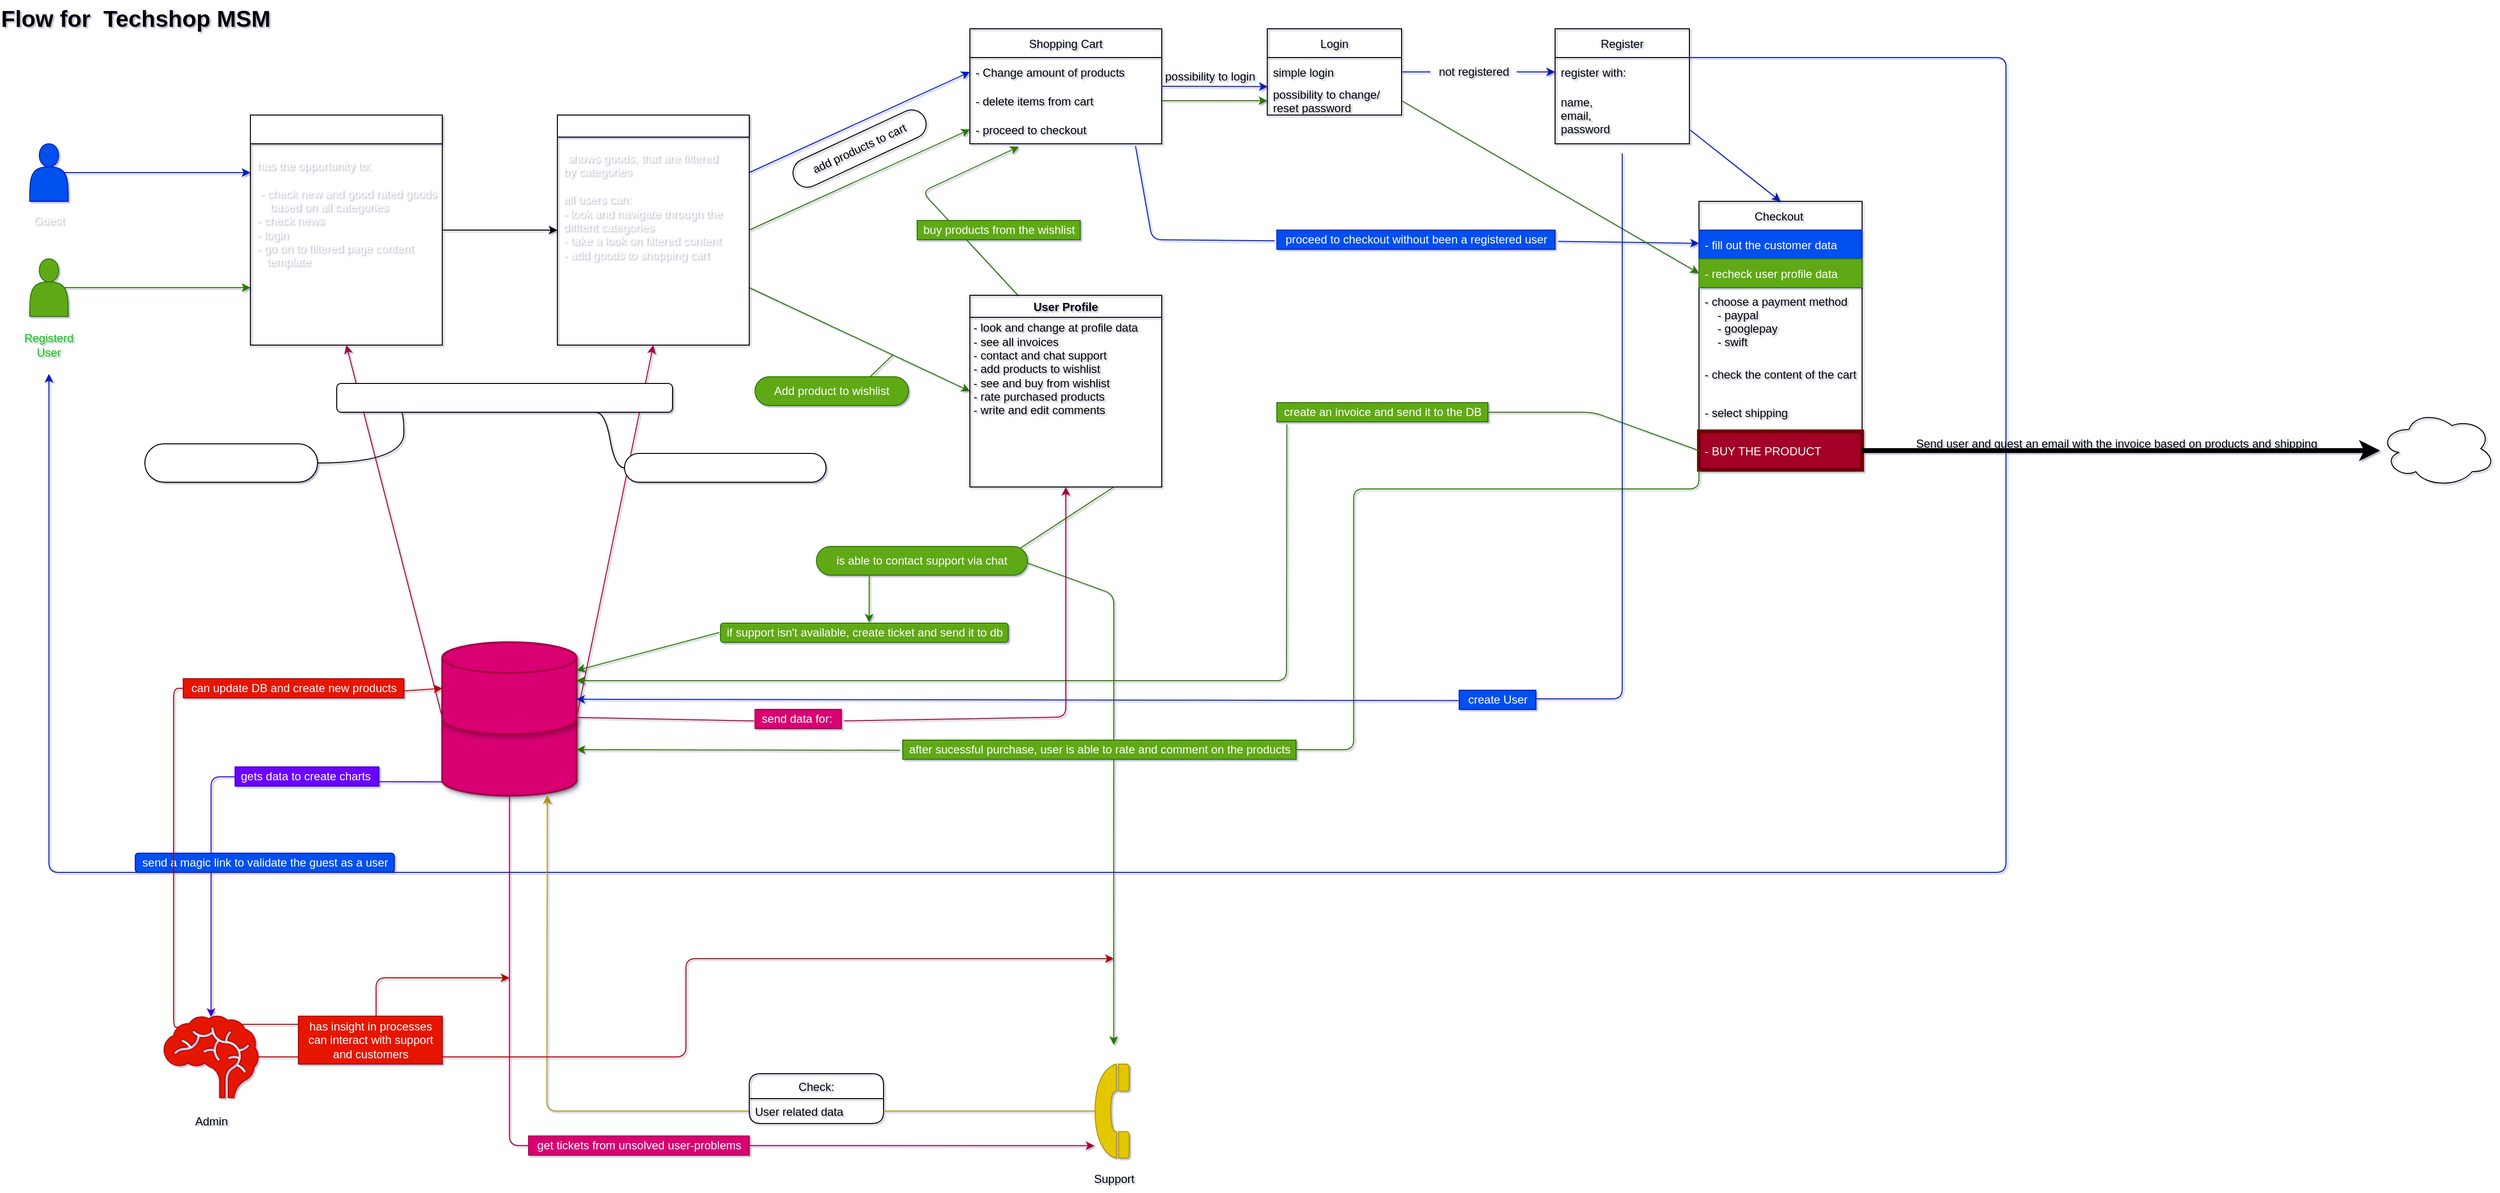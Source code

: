 <mxfile>
    <diagram id="F__2OVXc1vcS4qdT5-GQ" name="company circle">
        <mxGraphModel dx="550" dy="363" grid="1" gridSize="10" guides="1" tooltips="1" connect="1" arrows="1" fold="1" page="1" pageScale="1" pageWidth="3000" pageHeight="2000" background="none" math="0" shadow="1">
            <root>
                <mxCell id="0"/>
                <mxCell id="1" parent="0"/>
                <mxCell id="13" style="edgeStyle=none;html=1;exitX=0.9;exitY=0.5;exitDx=0;exitDy=0;exitPerimeter=0;fontColor=#FFFFFF;fillColor=#60a917;strokeColor=#2D7600;" parent="1" source="2" edge="1">
                    <mxGeometry relative="1" as="geometry">
                        <mxPoint x="270" y="310" as="targetPoint"/>
                    </mxGeometry>
                </mxCell>
                <mxCell id="3" value="Flow for&amp;nbsp; Techshop MSM" style="text;html=1;fontSize=24;fontStyle=1;verticalAlign=middle;align=center;" parent="1" vertex="1">
                    <mxGeometry x="100" y="10" width="100" height="40" as="geometry"/>
                </mxCell>
                <mxCell id="9" style="edgeStyle=none;html=1;exitX=0.9;exitY=0.5;exitDx=0;exitDy=0;exitPerimeter=0;fontColor=#FFFFFF;fillColor=#0050ef;strokeColor=#001DBC;" parent="1" source="5" edge="1">
                    <mxGeometry relative="1" as="geometry">
                        <mxPoint x="270" y="190" as="targetPoint"/>
                    </mxGeometry>
                </mxCell>
                <mxCell id="19" value="" style="edgeStyle=none;html=1;fontColor=#FFFFFF;entryX=0;entryY=0.5;entryDx=0;entryDy=0;" parent="1" source="12" target="15" edge="1">
                    <mxGeometry relative="1" as="geometry">
                        <mxPoint x="490" y="250" as="targetPoint"/>
                    </mxGeometry>
                </mxCell>
                <mxCell id="12" value="landing page" style="swimlane;fontColor=#FFFFFF;startSize=30;align=center;fontStyle=1" parent="1" vertex="1">
                    <mxGeometry x="270" y="130" width="200" height="240" as="geometry">
                        <mxRectangle x="140" y="90" width="110" height="40" as="alternateBounds"/>
                    </mxGeometry>
                </mxCell>
                <mxCell id="14" value="&lt;div style=&quot;text-align: justify&quot;&gt;&lt;span&gt;has the opportunity to:&amp;nbsp;&lt;/span&gt;&lt;/div&gt;&lt;div style=&quot;text-align: justify&quot;&gt;&lt;br&gt;&lt;/div&gt;&lt;div style=&quot;text-align: justify&quot;&gt;&lt;span&gt;&amp;nbsp;- check new and good rated goods&lt;/span&gt;&lt;/div&gt;&lt;div style=&quot;text-align: justify&quot;&gt;&lt;span&gt;&amp;nbsp; &amp;nbsp; based on all categories&lt;/span&gt;&lt;/div&gt;&lt;div style=&quot;text-align: justify&quot;&gt;&lt;span&gt;- check news&amp;nbsp;&lt;/span&gt;&lt;/div&gt;&lt;div style=&quot;text-align: justify&quot;&gt;&lt;span&gt;- login&lt;/span&gt;&lt;/div&gt;&lt;div style=&quot;text-align: justify&quot;&gt;&lt;span&gt;- go on to flltered page content&lt;/span&gt;&lt;/div&gt;&lt;div style=&quot;text-align: justify&quot;&gt;&lt;span&gt;&amp;nbsp; &amp;nbsp;template&lt;/span&gt;&lt;/div&gt;&lt;div style=&quot;text-align: justify ; padding: 0px ; margin: 0px&quot;&gt;&lt;br style=&quot;padding: 0px ; margin: 0px ; font-weight: 700&quot;&gt;&lt;/div&gt;" style="text;html=1;align=center;verticalAlign=middle;resizable=0;points=[];autosize=1;strokeColor=none;fillColor=none;fontColor=#FFFFFF;" parent="12" vertex="1">
                    <mxGeometry y="45" width="200" height="130" as="geometry"/>
                </mxCell>
                <mxCell id="34" style="edgeStyle=none;html=1;exitX=1;exitY=0.75;exitDx=0;exitDy=0;entryX=0;entryY=0.5;entryDx=0;entryDy=0;fillColor=#60a917;strokeColor=#2D7600;" parent="1" source="15" target="33" edge="1">
                    <mxGeometry relative="1" as="geometry"/>
                </mxCell>
                <mxCell id="44" style="edgeStyle=none;html=1;exitX=1;exitY=0.25;exitDx=0;exitDy=0;entryX=0;entryY=0.5;entryDx=0;entryDy=0;endArrow=classic;endFill=1;fillColor=#0050ef;strokeColor=#001DBC;" parent="1" source="15" target="41" edge="1">
                    <mxGeometry relative="1" as="geometry"/>
                </mxCell>
                <mxCell id="45" style="edgeStyle=none;html=1;exitX=1;exitY=0.5;exitDx=0;exitDy=0;entryX=0;entryY=0.5;entryDx=0;entryDy=0;endArrow=classic;endFill=1;fillColor=#60a917;strokeColor=#2D7600;" parent="1" source="15" target="43" edge="1">
                    <mxGeometry relative="1" as="geometry"/>
                </mxCell>
                <mxCell id="15" value="content template" style="swimlane;fontColor=#FFFFFF;" parent="1" vertex="1">
                    <mxGeometry x="590" y="130" width="200" height="240" as="geometry"/>
                </mxCell>
                <mxCell id="16" value="shows goods, that are filtered&amp;nbsp;&lt;br&gt;&lt;div style=&quot;text-align: justify&quot;&gt;&lt;span&gt;by categories&lt;/span&gt;&lt;/div&gt;&lt;div style=&quot;text-align: justify&quot;&gt;&lt;span&gt;&lt;br&gt;&lt;/span&gt;&lt;/div&gt;&lt;div style=&quot;text-align: justify&quot;&gt;all users can:&amp;nbsp;&lt;/div&gt;&lt;div style=&quot;text-align: justify&quot;&gt;- look and navigate through the&amp;nbsp;&lt;/div&gt;&lt;div style=&quot;text-align: justify&quot;&gt;difftent&amp;nbsp;&lt;span&gt;categories&lt;/span&gt;&lt;/div&gt;&lt;div style=&quot;text-align: justify&quot;&gt;&lt;span&gt;- take a look on filtered content&lt;/span&gt;&lt;/div&gt;&lt;div style=&quot;text-align: justify&quot;&gt;&lt;span&gt;- add goods to shopping cart&lt;/span&gt;&lt;/div&gt;" style="text;html=1;align=center;verticalAlign=middle;resizable=0;points=[];autosize=1;strokeColor=none;fillColor=none;fontColor=#FFFFFF;" parent="15" vertex="1">
                    <mxGeometry y="35" width="180" height="120" as="geometry"/>
                </mxCell>
                <mxCell id="22" value="" style="group;fillColor=none;fontColor=#ffffff;strokeColor=none;" parent="1" vertex="1" connectable="0">
                    <mxGeometry x="470" y="680" width="140" height="160" as="geometry"/>
                </mxCell>
                <mxCell id="20" value="" style="strokeWidth=2;html=1;shape=mxgraph.flowchart.database;whiteSpace=wrap;fontColor=#ffffff;fillColor=#d80073;strokeColor=#A50040;shadow=1;sketch=0;" parent="22" vertex="1">
                    <mxGeometry y="64" width="140" height="96" as="geometry"/>
                </mxCell>
                <mxCell id="21" value="" style="strokeWidth=2;html=1;shape=mxgraph.flowchart.database;whiteSpace=wrap;fontColor=#ffffff;fillColor=#d80073;strokeColor=#A50040;shadow=1;" parent="22" vertex="1">
                    <mxGeometry width="140" height="96" as="geometry"/>
                </mxCell>
                <mxCell id="23" value="" style="group" parent="1" vertex="1" connectable="0">
                    <mxGeometry x="20" y="280" width="80" height="120" as="geometry"/>
                </mxCell>
                <mxCell id="2" value="" style="shape=actor;whiteSpace=wrap;html=1;fillColor=#60a917;fontColor=#ffffff;strokeColor=#2D7600;" parent="23" vertex="1">
                    <mxGeometry x="20" width="40" height="60" as="geometry"/>
                </mxCell>
                <UserObject label="&lt;font color=&quot;#00cc00&quot;&gt;Registerd User&lt;/font&gt;" placeholders="1" name="Variable" id="4">
                    <mxCell style="text;html=1;strokeColor=none;fillColor=none;align=center;verticalAlign=middle;whiteSpace=wrap;overflow=hidden;fontColor=#0A0A0A;" parent="23" vertex="1">
                        <mxGeometry y="60" width="80" height="60" as="geometry"/>
                    </mxCell>
                </UserObject>
                <mxCell id="24" value="" style="group" parent="1" vertex="1" connectable="0">
                    <mxGeometry x="20" y="160" width="80" height="100" as="geometry"/>
                </mxCell>
                <mxCell id="5" value="" style="shape=actor;whiteSpace=wrap;html=1;fillColor=#0050ef;fontColor=#ffffff;strokeColor=#001DBC;" parent="24" vertex="1">
                    <mxGeometry x="20" width="40" height="60" as="geometry"/>
                </mxCell>
                <UserObject label="&lt;font color=&quot;#ffffff&quot;&gt;Guest&lt;/font&gt;" placeholders="1" name="Variable" id="6">
                    <mxCell style="text;html=1;strokeColor=none;fillColor=none;align=center;verticalAlign=middle;whiteSpace=wrap;overflow=hidden;fontColor=#0A0A0A;" parent="24" vertex="1">
                        <mxGeometry y="60" width="80" height="40" as="geometry"/>
                    </mxCell>
                </UserObject>
                <mxCell id="26" style="edgeStyle=none;html=1;exitX=1;exitY=0.15;exitDx=0;exitDy=0;exitPerimeter=0;entryX=0.5;entryY=1;entryDx=0;entryDy=0;fontColor=#FFFFFF;fillColor=#d80073;strokeColor=#A50040;" parent="1" source="20" target="15" edge="1">
                    <mxGeometry relative="1" as="geometry"/>
                </mxCell>
                <mxCell id="27" style="edgeStyle=none;html=1;exitX=0;exitY=0.15;exitDx=0;exitDy=0;exitPerimeter=0;entryX=0.5;entryY=1;entryDx=0;entryDy=0;fontColor=#FFFFFF;fillColor=#d80073;strokeColor=#A50040;" parent="1" source="20" target="12" edge="1">
                    <mxGeometry relative="1" as="geometry"/>
                </mxCell>
                <mxCell id="28" value="sends data based on:&amp;nbsp;&lt;br&gt;new, hot, fresh, best rated" style="whiteSpace=wrap;html=1;rounded=1;arcSize=50;align=center;verticalAlign=middle;strokeWidth=1;autosize=1;spacing=4;treeFolding=1;treeMoving=1;newEdgeStyle={&quot;edgeStyle&quot;:&quot;entityRelationEdgeStyle&quot;,&quot;startArrow&quot;:&quot;none&quot;,&quot;endArrow&quot;:&quot;none&quot;,&quot;segment&quot;:10,&quot;curved&quot;:1};fontColor=#FFFFFF;" parent="1" vertex="1">
                    <mxGeometry x="160" y="473" width="180" height="40" as="geometry"/>
                </mxCell>
                <mxCell id="29" value="" style="edgeStyle=entityRelationEdgeStyle;startArrow=none;endArrow=none;segment=10;curved=1;fontColor=#FFFFFF;" parent="1" target="28" edge="1">
                    <mxGeometry relative="1" as="geometry">
                        <mxPoint x="420" y="430" as="sourcePoint"/>
                    </mxGeometry>
                </mxCell>
                <mxCell id="30" value="sends data based on categories" style="whiteSpace=wrap;html=1;rounded=1;arcSize=50;align=center;verticalAlign=middle;strokeWidth=1;autosize=1;spacing=4;treeFolding=1;treeMoving=1;newEdgeStyle={&quot;edgeStyle&quot;:&quot;entityRelationEdgeStyle&quot;,&quot;startArrow&quot;:&quot;none&quot;,&quot;endArrow&quot;:&quot;none&quot;,&quot;segment&quot;:10,&quot;curved&quot;:1};fontColor=#FFFFFF;" parent="1" vertex="1">
                    <mxGeometry x="660" y="483" width="210" height="30" as="geometry"/>
                </mxCell>
                <mxCell id="31" value="" style="edgeStyle=entityRelationEdgeStyle;startArrow=none;endArrow=none;segment=10;curved=1;fontColor=#FFFFFF;" parent="1" target="30" edge="1">
                    <mxGeometry relative="1" as="geometry">
                        <mxPoint x="630" y="440" as="sourcePoint"/>
                    </mxGeometry>
                </mxCell>
                <mxCell id="32" value="Server" style="rounded=1;whiteSpace=wrap;html=1;fontColor=#FFFFFF;" parent="1" vertex="1">
                    <mxGeometry x="360" y="410" width="350" height="30" as="geometry"/>
                </mxCell>
                <mxCell id="48" style="edgeStyle=none;html=1;exitX=0.25;exitY=0;exitDx=0;exitDy=0;entryX=0.255;entryY=1.1;entryDx=0;entryDy=0;entryPerimeter=0;endArrow=classic;endFill=1;fillColor=#60a917;strokeColor=#2D7600;" parent="1" source="33" target="43" edge="1">
                    <mxGeometry relative="1" as="geometry">
                        <Array as="points">
                            <mxPoint x="970" y="210"/>
                            <mxPoint x="1071" y="163"/>
                        </Array>
                    </mxGeometry>
                </mxCell>
                <mxCell id="99" style="edgeStyle=none;html=1;exitX=0.75;exitY=1;exitDx=0;exitDy=0;fontSize=12;endArrow=classic;endFill=1;strokeWidth=1;fillColor=#60a917;strokeColor=#2D7600;" parent="1" source="33" edge="1">
                    <mxGeometry relative="1" as="geometry">
                        <mxPoint x="1169.913" y="1100" as="targetPoint"/>
                        <Array as="points">
                            <mxPoint x="1060" y="590"/>
                            <mxPoint x="1170" y="630"/>
                        </Array>
                    </mxGeometry>
                </mxCell>
                <mxCell id="33" value="User Profile" style="swimlane;fillColor=none;" parent="1" vertex="1">
                    <mxGeometry x="1020" y="318" width="200" height="200" as="geometry"/>
                </mxCell>
                <mxCell id="39" value="&lt;div style=&quot;text-align: justify&quot;&gt;&lt;span&gt;- look and change at profile data&lt;/span&gt;&lt;/div&gt;&lt;div style=&quot;text-align: justify&quot;&gt;&lt;span&gt;- see all invoices&lt;/span&gt;&lt;/div&gt;&lt;div style=&quot;text-align: justify&quot;&gt;&lt;span&gt;- contact and chat support&lt;/span&gt;&lt;/div&gt;&lt;div style=&quot;text-align: justify&quot;&gt;&lt;span&gt;- add products to wishlist&lt;/span&gt;&lt;/div&gt;&lt;div style=&quot;text-align: justify&quot;&gt;&lt;span&gt;- see and buy from wishlist&lt;/span&gt;&lt;/div&gt;&lt;div style=&quot;text-align: justify&quot;&gt;&lt;span&gt;- rate purchased products&lt;/span&gt;&lt;/div&gt;&lt;div style=&quot;text-align: justify&quot;&gt;&lt;span&gt;- write and edit comments&lt;/span&gt;&lt;/div&gt;" style="text;html=1;align=center;verticalAlign=middle;resizable=0;points=[];autosize=1;strokeColor=none;fillColor=none;" parent="33" vertex="1">
                    <mxGeometry x="-6" y="27" width="190" height="100" as="geometry"/>
                </mxCell>
                <mxCell id="37" style="html=1;exitX=0.5;exitY=0;exitDx=0;exitDy=0;strokeColor=none;" parent="1" source="35" edge="1">
                    <mxGeometry relative="1" as="geometry">
                        <mxPoint x="876" y="350" as="targetPoint"/>
                    </mxGeometry>
                </mxCell>
                <mxCell id="38" style="edgeStyle=none;html=1;exitX=0.75;exitY=0;exitDx=0;exitDy=0;fillColor=#60a917;strokeColor=#2D7600;endArrow=none;endFill=0;" parent="1" source="35" edge="1">
                    <mxGeometry relative="1" as="geometry">
                        <mxPoint x="940" y="380" as="targetPoint"/>
                    </mxGeometry>
                </mxCell>
                <mxCell id="35" value="Add product to wishlist" style="whiteSpace=wrap;html=1;rounded=1;arcSize=50;align=center;verticalAlign=middle;strokeWidth=1;autosize=1;spacing=4;treeFolding=1;treeMoving=1;newEdgeStyle={&quot;edgeStyle&quot;:&quot;entityRelationEdgeStyle&quot;,&quot;startArrow&quot;:&quot;none&quot;,&quot;endArrow&quot;:&quot;none&quot;,&quot;segment&quot;:10,&quot;curved&quot;:1};fillColor=#60a917;fontColor=#ffffff;strokeColor=#2D7600;" parent="1" vertex="1">
                    <mxGeometry x="796" y="403" width="160" height="30" as="geometry"/>
                </mxCell>
                <mxCell id="68" style="edgeStyle=none;html=1;exitX=1;exitY=0.5;exitDx=0;exitDy=0;entryX=0;entryY=0.5;entryDx=0;entryDy=0;endArrow=classic;endFill=1;fillColor=#60a917;strokeColor=#2D7600;" parent="1" source="42" target="55" edge="1">
                    <mxGeometry relative="1" as="geometry">
                        <Array as="points"/>
                    </mxGeometry>
                </mxCell>
                <mxCell id="40" value="Shopping Cart" style="swimlane;fontStyle=0;childLayout=stackLayout;horizontal=1;startSize=30;horizontalStack=0;resizeParent=1;resizeParentMax=0;resizeLast=0;collapsible=1;marginBottom=0;fillColor=none;" parent="1" vertex="1">
                    <mxGeometry x="1020" y="40" width="200" height="120" as="geometry"/>
                </mxCell>
                <mxCell id="41" value="- Change amount of products" style="text;strokeColor=none;fillColor=none;align=left;verticalAlign=middle;spacingLeft=4;spacingRight=4;overflow=hidden;points=[[0,0.5],[1,0.5]];portConstraint=eastwest;rotatable=0;" parent="40" vertex="1">
                    <mxGeometry y="30" width="200" height="30" as="geometry"/>
                </mxCell>
                <mxCell id="42" value="- delete items from cart" style="text;strokeColor=none;fillColor=none;align=left;verticalAlign=middle;spacingLeft=4;spacingRight=4;overflow=hidden;points=[[0,0.5],[1,0.5]];portConstraint=eastwest;rotatable=0;" parent="40" vertex="1">
                    <mxGeometry y="60" width="200" height="30" as="geometry"/>
                </mxCell>
                <mxCell id="43" value="- proceed to checkout" style="text;strokeColor=none;fillColor=none;align=left;verticalAlign=middle;spacingLeft=4;spacingRight=4;overflow=hidden;points=[[0,0.5],[1,0.5]];portConstraint=eastwest;rotatable=0;" parent="40" vertex="1">
                    <mxGeometry y="90" width="200" height="30" as="geometry"/>
                </mxCell>
                <mxCell id="46" value="add products to cart" style="whiteSpace=wrap;html=1;rounded=1;arcSize=50;align=center;verticalAlign=middle;strokeWidth=1;autosize=1;spacing=4;treeFolding=1;treeMoving=1;newEdgeStyle={&quot;edgeStyle&quot;:&quot;entityRelationEdgeStyle&quot;,&quot;startArrow&quot;:&quot;none&quot;,&quot;endArrow&quot;:&quot;none&quot;,&quot;segment&quot;:10,&quot;curved&quot;:1};fillColor=none;rotation=-25;" parent="1" vertex="1">
                    <mxGeometry x="830" y="150" width="150" height="30" as="geometry"/>
                </mxCell>
                <mxCell id="76" style="edgeStyle=none;html=1;exitX=1;exitY=0.25;exitDx=0;exitDy=0;entryX=0.5;entryY=1;entryDx=0;entryDy=0;endArrow=classic;endFill=1;fillColor=#0050ef;strokeColor=#001DBC;" parent="1" source="49" target="4" edge="1">
                    <mxGeometry relative="1" as="geometry">
                        <Array as="points">
                            <mxPoint x="2100" y="70"/>
                            <mxPoint x="2100" y="920"/>
                            <mxPoint x="1070" y="920"/>
                            <mxPoint x="60" y="920"/>
                        </Array>
                    </mxGeometry>
                </mxCell>
                <mxCell id="49" value="Register" style="swimlane;fontStyle=0;childLayout=stackLayout;horizontal=1;startSize=30;horizontalStack=0;resizeParent=1;resizeParentMax=0;resizeLast=0;collapsible=1;marginBottom=0;fillColor=none;" parent="1" vertex="1">
                    <mxGeometry x="1630" y="40" width="140" height="120" as="geometry">
                        <mxRectangle x="1570" y="40" width="80" height="30" as="alternateBounds"/>
                    </mxGeometry>
                </mxCell>
                <mxCell id="50" value="register with: " style="text;strokeColor=none;fillColor=none;align=left;verticalAlign=middle;spacingLeft=4;spacingRight=4;overflow=hidden;points=[[0,0.5],[1,0.5]];portConstraint=eastwest;rotatable=0;" parent="49" vertex="1">
                    <mxGeometry y="30" width="140" height="30" as="geometry"/>
                </mxCell>
                <mxCell id="51" value="name,&#10;email,&#10;password" style="text;strokeColor=none;fillColor=none;align=left;verticalAlign=middle;spacingLeft=4;spacingRight=4;overflow=hidden;points=[[0,0.5],[1,0.5]];portConstraint=eastwest;rotatable=0;" parent="49" vertex="1">
                    <mxGeometry y="60" width="140" height="60" as="geometry"/>
                </mxCell>
                <mxCell id="53" value="Login" style="swimlane;fontStyle=0;childLayout=stackLayout;horizontal=1;startSize=30;horizontalStack=0;resizeParent=1;resizeParentMax=0;resizeLast=0;collapsible=1;marginBottom=0;fillColor=none;" parent="1" vertex="1">
                    <mxGeometry x="1330" y="40" width="140" height="90" as="geometry">
                        <mxRectangle x="1330" y="40" width="60" height="30" as="alternateBounds"/>
                    </mxGeometry>
                </mxCell>
                <mxCell id="54" value="simple login" style="text;strokeColor=none;fillColor=none;align=left;verticalAlign=middle;spacingLeft=4;spacingRight=4;overflow=hidden;points=[[0,0.5],[1,0.5]];portConstraint=eastwest;rotatable=0;" parent="53" vertex="1">
                    <mxGeometry y="30" width="140" height="30" as="geometry"/>
                </mxCell>
                <mxCell id="55" value="possibility to change/ &#10;reset password" style="text;strokeColor=none;fillColor=none;align=left;verticalAlign=middle;spacingLeft=4;spacingRight=4;overflow=hidden;points=[[0,0.5],[1,0.5]];portConstraint=eastwest;rotatable=0;" parent="53" vertex="1">
                    <mxGeometry y="60" width="140" height="30" as="geometry"/>
                </mxCell>
                <mxCell id="94" style="edgeStyle=none;html=1;exitX=-0.007;exitY=0.533;exitDx=0;exitDy=0;entryX=1;entryY=0.5;entryDx=0;entryDy=0;entryPerimeter=0;fontSize=12;endArrow=classic;endFill=1;strokeWidth=1;fillColor=#60a917;strokeColor=#2D7600;startArrow=none;exitPerimeter=0;" parent="1" source="95" target="20" edge="1">
                    <mxGeometry relative="1" as="geometry">
                        <Array as="points"/>
                    </mxGeometry>
                </mxCell>
                <mxCell id="57" value="Checkout " style="swimlane;fontStyle=0;childLayout=stackLayout;horizontal=1;startSize=30;horizontalStack=0;resizeParent=1;resizeParentMax=0;resizeLast=0;collapsible=1;marginBottom=0;fillColor=none;" parent="1" vertex="1">
                    <mxGeometry x="1780" y="220" width="170" height="280" as="geometry"/>
                </mxCell>
                <mxCell id="58" value="- fill out the customer data" style="text;strokeColor=#001DBC;fillColor=#0050ef;align=left;verticalAlign=middle;spacingLeft=4;spacingRight=4;overflow=hidden;points=[[0,0.5],[1,0.5]];portConstraint=eastwest;rotatable=0;fontColor=#ffffff;" parent="57" vertex="1">
                    <mxGeometry y="30" width="170" height="30" as="geometry"/>
                </mxCell>
                <mxCell id="59" value="- recheck user profile data" style="text;strokeColor=#2D7600;fillColor=#60a917;align=left;verticalAlign=middle;spacingLeft=4;spacingRight=4;overflow=hidden;points=[[0,0.5],[1,0.5]];portConstraint=eastwest;rotatable=0;fontColor=#ffffff;" parent="57" vertex="1">
                    <mxGeometry y="60" width="170" height="30" as="geometry"/>
                </mxCell>
                <mxCell id="60" value="- choose a payment method &#10;    - paypal&#10;    - googlepay&#10;    - swift" style="text;strokeColor=none;fillColor=none;align=left;verticalAlign=middle;spacingLeft=4;spacingRight=4;overflow=hidden;points=[[0,0.5],[1,0.5]];portConstraint=eastwest;rotatable=0;" parent="57" vertex="1">
                    <mxGeometry y="90" width="170" height="70" as="geometry"/>
                </mxCell>
                <mxCell id="79" value="- check the content of the cart" style="text;strokeColor=none;fillColor=none;align=left;verticalAlign=middle;spacingLeft=4;spacingRight=4;overflow=hidden;points=[[0,0.5],[1,0.5]];portConstraint=eastwest;rotatable=0;" parent="57" vertex="1">
                    <mxGeometry y="160" width="170" height="40" as="geometry"/>
                </mxCell>
                <mxCell id="97" value="- select shipping" style="text;align=left;verticalAlign=middle;spacingLeft=4;spacingRight=4;overflow=hidden;points=[[0,0.5],[1,0.5]];portConstraint=eastwest;rotatable=0;strokeWidth=4;" parent="57" vertex="1">
                    <mxGeometry y="200" width="170" height="40" as="geometry"/>
                </mxCell>
                <mxCell id="80" value="- BUY THE PRODUCT" style="text;strokeColor=#6F0000;fillColor=#a20025;align=left;verticalAlign=middle;spacingLeft=4;spacingRight=4;overflow=hidden;points=[[0,0.5],[1,0.5]];portConstraint=eastwest;rotatable=0;strokeWidth=4;fontColor=#ffffff;" parent="57" vertex="1">
                    <mxGeometry y="240" width="170" height="40" as="geometry"/>
                </mxCell>
                <mxCell id="61" value="" style="endArrow=classic;html=1;entryX=0.003;entryY=0.011;entryDx=0;entryDy=0;entryPerimeter=0;fillColor=#0050ef;strokeColor=#001DBC;" parent="1" target="55" edge="1">
                    <mxGeometry relative="1" as="geometry">
                        <mxPoint x="1220" y="100" as="sourcePoint"/>
                        <mxPoint x="1320" y="100" as="targetPoint"/>
                    </mxGeometry>
                </mxCell>
                <mxCell id="63" value="possibility to login" style="text;html=1;align=center;verticalAlign=middle;resizable=0;points=[];autosize=1;strokeColor=none;fillColor=none;" parent="1" vertex="1">
                    <mxGeometry x="1215" y="80" width="110" height="20" as="geometry"/>
                </mxCell>
                <mxCell id="66" style="edgeStyle=none;html=1;exitX=1;exitY=0.5;exitDx=0;exitDy=0;entryX=0;entryY=0.5;entryDx=0;entryDy=0;endArrow=classic;endFill=1;fillColor=#0050ef;strokeColor=#001DBC;startArrow=none;" parent="1" source="67" target="50" edge="1">
                    <mxGeometry relative="1" as="geometry"/>
                </mxCell>
                <mxCell id="70" value="" style="endArrow=classic;html=1;exitX=1.011;exitY=0.586;exitDx=0;exitDy=0;exitPerimeter=0;startArrow=none;fillColor=#0050ef;strokeColor=#001DBC;" parent="1" source="72" target="58" edge="1">
                    <mxGeometry width="50" height="50" relative="1" as="geometry">
                        <mxPoint x="1280" y="200" as="sourcePoint"/>
                        <mxPoint x="1580" y="350" as="targetPoint"/>
                        <Array as="points"/>
                    </mxGeometry>
                </mxCell>
                <mxCell id="67" value="not registered" style="text;html=1;align=center;verticalAlign=middle;resizable=0;points=[];autosize=1;strokeColor=none;fillColor=none;container=1;" parent="1" vertex="1">
                    <mxGeometry x="1500" y="75" width="90" height="20" as="geometry"/>
                </mxCell>
                <mxCell id="71" value="" style="edgeStyle=none;html=1;exitX=1;exitY=0.5;exitDx=0;exitDy=0;entryX=0;entryY=0.5;entryDx=0;entryDy=0;endArrow=none;endFill=1;fillColor=#0050ef;strokeColor=#001DBC;" parent="1" source="54" target="67" edge="1">
                    <mxGeometry relative="1" as="geometry">
                        <mxPoint x="1390" y="55" as="sourcePoint"/>
                        <mxPoint x="1570" y="55" as="targetPoint"/>
                    </mxGeometry>
                </mxCell>
                <mxCell id="72" value="proceed to checkout without been a registered user" style="text;html=1;align=center;verticalAlign=middle;resizable=0;points=[];autosize=1;strokeColor=#001DBC;fillColor=#0050ef;fontColor=#ffffff;" parent="1" vertex="1">
                    <mxGeometry x="1340" y="250" width="290" height="20" as="geometry"/>
                </mxCell>
                <mxCell id="73" value="" style="endArrow=none;html=1;exitX=0.863;exitY=1.076;exitDx=0;exitDy=0;exitPerimeter=0;entryX=-0.008;entryY=0.557;entryDx=0;entryDy=0;entryPerimeter=0;fillColor=#0050ef;strokeColor=#001DBC;" parent="1" source="43" target="72" edge="1">
                    <mxGeometry width="50" height="50" relative="1" as="geometry">
                        <mxPoint x="1192.6" y="162.28" as="sourcePoint"/>
                        <mxPoint x="1780" y="264.407" as="targetPoint"/>
                        <Array as="points">
                            <mxPoint x="1210" y="260"/>
                        </Array>
                    </mxGeometry>
                </mxCell>
                <mxCell id="74" style="edgeStyle=none;html=1;exitX=1;exitY=0.5;exitDx=0;exitDy=0;entryX=0;entryY=0.5;entryDx=0;entryDy=0;endArrow=classic;endFill=1;fillColor=#60a917;strokeColor=#2D7600;" parent="1" source="55" target="59" edge="1">
                    <mxGeometry relative="1" as="geometry"/>
                </mxCell>
                <mxCell id="75" style="edgeStyle=none;html=1;exitX=1;exitY=0.5;exitDx=0;exitDy=0;entryX=0.5;entryY=0;entryDx=0;entryDy=0;endArrow=classic;endFill=1;fillColor=#0050ef;strokeColor=#001DBC;" parent="1" target="57" edge="1">
                    <mxGeometry relative="1" as="geometry">
                        <mxPoint x="1770" y="145" as="sourcePoint"/>
                    </mxGeometry>
                </mxCell>
                <mxCell id="81" style="edgeStyle=none;html=1;exitX=0.047;exitY=1.129;exitDx=0;exitDy=0;endArrow=classic;endFill=1;fillColor=#60a917;strokeColor=#2D7600;startArrow=none;exitPerimeter=0;" parent="1" source="83" edge="1">
                    <mxGeometry relative="1" as="geometry">
                        <mxPoint x="610" y="720" as="targetPoint"/>
                        <Array as="points">
                            <mxPoint x="1350" y="720"/>
                        </Array>
                    </mxGeometry>
                </mxCell>
                <mxCell id="83" value="create an invoice and send it to the DB" style="text;html=1;align=center;verticalAlign=middle;resizable=0;points=[];autosize=1;strokeColor=#2D7600;fillColor=#60a917;fontColor=#ffffff;" parent="1" vertex="1">
                    <mxGeometry x="1340" y="430" width="220" height="20" as="geometry"/>
                </mxCell>
                <mxCell id="84" value="" style="edgeStyle=none;html=1;exitX=0;exitY=0.5;exitDx=0;exitDy=0;endArrow=none;endFill=1;fillColor=#60a917;strokeColor=#2D7600;" parent="1" source="80" target="83" edge="1">
                    <mxGeometry relative="1" as="geometry">
                        <mxPoint x="1220" y="439.647" as="targetPoint"/>
                        <mxPoint x="1780" y="440" as="sourcePoint"/>
                        <Array as="points">
                            <mxPoint x="1670" y="440"/>
                        </Array>
                    </mxGeometry>
                </mxCell>
                <mxCell id="88" style="edgeStyle=none;html=1;exitX=1;exitY=0.5;exitDx=0;exitDy=0;fontSize=18;endArrow=classic;endFill=1;strokeWidth=5;" parent="1" source="80" edge="1">
                    <mxGeometry relative="1" as="geometry">
                        <mxPoint x="2490" y="480" as="targetPoint"/>
                    </mxGeometry>
                </mxCell>
                <mxCell id="89" value="Send user and guest an email with the invoice based on products and shipping" style="text;html=1;align=center;verticalAlign=middle;resizable=0;points=[];autosize=1;strokeColor=none;fillColor=none;fontSize=12;" parent="1" vertex="1">
                    <mxGeometry x="2000" y="463" width="430" height="20" as="geometry"/>
                </mxCell>
                <mxCell id="90" value="" style="ellipse;shape=cloud;whiteSpace=wrap;html=1;rounded=1;fontSize=12;strokeColor=default;strokeWidth=1;fillColor=none;" parent="1" vertex="1">
                    <mxGeometry x="2490" y="438" width="120" height="80" as="geometry"/>
                </mxCell>
                <mxCell id="91" style="edgeStyle=none;html=1;exitX=1.033;exitY=0.6;exitDx=0;exitDy=0;exitPerimeter=0;entryX=0.5;entryY=1;entryDx=0;entryDy=0;fontSize=12;endArrow=classic;endFill=1;strokeWidth=1;fillColor=#d80073;strokeColor=#A50040;startArrow=none;" parent="1" source="92" target="33" edge="1">
                    <mxGeometry relative="1" as="geometry">
                        <Array as="points">
                            <mxPoint x="1120" y="758"/>
                        </Array>
                    </mxGeometry>
                </mxCell>
                <mxCell id="92" value="send data for:&amp;nbsp;" style="text;html=1;align=center;verticalAlign=middle;resizable=0;points=[];autosize=1;strokeColor=#A50040;fillColor=#d80073;fontSize=12;fontColor=#ffffff;" parent="1" vertex="1">
                    <mxGeometry x="796" y="750" width="90" height="20" as="geometry"/>
                </mxCell>
                <mxCell id="93" value="" style="edgeStyle=none;html=1;exitX=1;exitY=0.15;exitDx=0;exitDy=0;exitPerimeter=0;entryX=-0.011;entryY=0.6;entryDx=0;entryDy=0;fontSize=12;endArrow=none;endFill=1;strokeWidth=1;fillColor=#d80073;strokeColor=#A50040;entryPerimeter=0;" parent="1" source="20" target="92" edge="1">
                    <mxGeometry relative="1" as="geometry">
                        <mxPoint x="610" y="758.4" as="sourcePoint"/>
                        <mxPoint x="1120" y="518" as="targetPoint"/>
                        <Array as="points"/>
                    </mxGeometry>
                </mxCell>
                <mxCell id="95" value="after sucessful purchase, user is able to rate and comment on the products" style="text;html=1;align=center;verticalAlign=middle;resizable=0;points=[];autosize=1;strokeColor=#2D7600;fillColor=#60a917;fontSize=12;fontColor=#ffffff;" parent="1" vertex="1">
                    <mxGeometry x="950" y="782" width="410" height="20" as="geometry"/>
                </mxCell>
                <mxCell id="96" value="" style="edgeStyle=none;html=1;exitX=0;exitY=1;exitDx=0;exitDy=0;entryX=1;entryY=0.5;entryDx=0;entryDy=0;entryPerimeter=0;fontSize=12;endArrow=none;endFill=1;strokeWidth=1;fillColor=#60a917;strokeColor=#2D7600;" parent="1" source="57" target="95" edge="1">
                    <mxGeometry relative="1" as="geometry">
                        <mxPoint x="1780" y="460" as="sourcePoint"/>
                        <mxPoint x="610" y="792.0" as="targetPoint"/>
                        <Array as="points">
                            <mxPoint x="1780" y="520"/>
                            <mxPoint x="1420" y="520"/>
                            <mxPoint x="1420" y="792"/>
                        </Array>
                    </mxGeometry>
                </mxCell>
                <mxCell id="102" value="" style="group" parent="1" vertex="1" connectable="0">
                    <mxGeometry x="1140" y="1120" width="60" height="130" as="geometry"/>
                </mxCell>
                <mxCell id="100" value="" style="shape=mxgraph.signs.tech.telephone_2;html=1;pointerEvents=1;fillColor=#e3c800;strokeColor=#B09500;verticalLabelPosition=bottom;verticalAlign=top;align=center;sketch=0;rounded=1;fontSize=12;fontColor=#000000;" parent="102" vertex="1">
                    <mxGeometry x="10" width="36" height="98" as="geometry"/>
                </mxCell>
                <mxCell id="101" value="Support" style="text;html=1;align=center;verticalAlign=middle;resizable=0;points=[];autosize=1;strokeColor=none;fillColor=none;fontSize=12;" parent="102" vertex="1">
                    <mxGeometry y="110" width="60" height="20" as="geometry"/>
                </mxCell>
                <mxCell id="105" value="" style="group" parent="1" vertex="1" connectable="0">
                    <mxGeometry x="180" y="1070" width="98" height="120" as="geometry"/>
                </mxCell>
                <mxCell id="103" value="" style="shape=mxgraph.signs.healthcare.brain;html=1;pointerEvents=1;fillColor=#e51400;strokeColor=#B20000;verticalLabelPosition=bottom;verticalAlign=top;align=center;sketch=0;rounded=1;fontSize=12;fontColor=#ffffff;" parent="105" vertex="1">
                    <mxGeometry width="98" height="85" as="geometry"/>
                </mxCell>
                <mxCell id="104" value="Admin" style="text;html=1;align=center;verticalAlign=middle;resizable=0;points=[];autosize=1;strokeColor=none;fillColor=none;fontSize=12;" parent="105" vertex="1">
                    <mxGeometry x="24" y="100" width="50" height="20" as="geometry"/>
                </mxCell>
                <mxCell id="116" style="edgeStyle=elbowEdgeStyle;html=1;exitX=0.25;exitY=1;exitDx=0;exitDy=0;entryX=0.515;entryY=-0.03;entryDx=0;entryDy=0;entryPerimeter=0;fontSize=12;endArrow=classic;endFill=1;strokeWidth=1;fillColor=#60a917;strokeColor=#2D7600;" parent="1" source="106" target="115" edge="1">
                    <mxGeometry relative="1" as="geometry"/>
                </mxCell>
                <mxCell id="106" value="is able to contact support via chat" style="whiteSpace=wrap;html=1;rounded=1;arcSize=50;align=center;verticalAlign=middle;strokeWidth=1;autosize=1;spacing=4;treeFolding=1;treeMoving=1;newEdgeStyle={&quot;edgeStyle&quot;:&quot;entityRelationEdgeStyle&quot;,&quot;startArrow&quot;:&quot;none&quot;,&quot;endArrow&quot;:&quot;none&quot;,&quot;segment&quot;:10,&quot;curved&quot;:1};fontSize=12;fillColor=#60a917;fontColor=#ffffff;strokeColor=#2D7600;" parent="1" vertex="1">
                    <mxGeometry x="860" y="580" width="220" height="30" as="geometry"/>
                </mxCell>
                <mxCell id="108" style="edgeStyle=none;html=1;exitX=0;exitY=0.5;exitDx=0;exitDy=0;entryX=0.782;entryY=0.996;entryDx=0;entryDy=0;entryPerimeter=0;fontSize=12;endArrow=classic;endFill=1;strokeWidth=1;fillColor=#e3c800;strokeColor=#B09500;startArrow=none;" parent="1" source="110" target="20" edge="1">
                    <mxGeometry relative="1" as="geometry">
                        <Array as="points">
                            <mxPoint x="579" y="1169"/>
                        </Array>
                    </mxGeometry>
                </mxCell>
                <mxCell id="109" value="Check:" style="swimlane;fontStyle=0;childLayout=stackLayout;horizontal=1;startSize=26;fillColor=none;horizontalStack=0;resizeParent=1;resizeParentMax=0;resizeLast=0;collapsible=1;marginBottom=0;rounded=1;fontSize=12;strokeColor=default;strokeWidth=1;" parent="1" vertex="1">
                    <mxGeometry x="790" y="1130" width="140" height="52" as="geometry"/>
                </mxCell>
                <mxCell id="110" value="User related data" style="text;strokeColor=none;fillColor=none;align=left;verticalAlign=top;spacingLeft=4;spacingRight=4;overflow=hidden;rotatable=0;points=[[0,0.5],[1,0.5]];portConstraint=eastwest;rounded=1;fontSize=12;" parent="109" vertex="1">
                    <mxGeometry y="26" width="140" height="26" as="geometry"/>
                </mxCell>
                <mxCell id="113" value="" style="edgeStyle=none;html=1;exitX=0.015;exitY=0.5;exitDx=0;exitDy=0;exitPerimeter=0;fontSize=12;endArrow=none;endFill=1;strokeWidth=1;fillColor=#e3c800;strokeColor=#B09500;" parent="1" source="100" target="110" edge="1">
                    <mxGeometry relative="1" as="geometry">
                        <mxPoint x="1150.54" y="1169" as="sourcePoint"/>
                        <mxPoint x="930" y="1169" as="targetPoint"/>
                        <Array as="points">
                            <mxPoint x="1010" y="1169"/>
                        </Array>
                    </mxGeometry>
                </mxCell>
                <mxCell id="114" style="edgeStyle=none;html=1;entryX=-0.005;entryY=0.869;entryDx=0;entryDy=0;entryPerimeter=0;fontSize=12;endArrow=classic;endFill=1;strokeWidth=1;fillColor=#d80073;strokeColor=#A50040;startArrow=none;" parent="1" target="100" edge="1">
                    <mxGeometry relative="1" as="geometry">
                        <mxPoint x="790" y="1205" as="sourcePoint"/>
                        <Array as="points">
                            <mxPoint x="900" y="1205"/>
                        </Array>
                    </mxGeometry>
                </mxCell>
                <mxCell id="115" value="if support isn't available, create ticket and send it to db" style="text;html=1;align=center;verticalAlign=middle;resizable=0;points=[];autosize=1;strokeColor=#2D7600;fillColor=#60a917;fontSize=12;rounded=1;glass=0;sketch=0;shadow=0;fontColor=#ffffff;" parent="1" vertex="1">
                    <mxGeometry x="760" y="660" width="300" height="20" as="geometry"/>
                </mxCell>
                <mxCell id="117" value="" style="endArrow=classic;html=1;fontSize=12;strokeWidth=1;exitX=-0.004;exitY=0.486;exitDx=0;exitDy=0;exitPerimeter=0;fillColor=#60a917;strokeColor=#2D7600;" parent="1" source="115" target="21" edge="1">
                    <mxGeometry width="50" height="50" relative="1" as="geometry">
                        <mxPoint x="670" y="730" as="sourcePoint"/>
                        <mxPoint x="720" y="680" as="targetPoint"/>
                    </mxGeometry>
                </mxCell>
                <mxCell id="118" value="get tickets from unsolved user-problems" style="text;html=1;align=center;verticalAlign=middle;resizable=0;points=[];autosize=1;strokeColor=#A50040;fillColor=#d80073;fontSize=12;fontColor=#ffffff;" parent="1" vertex="1">
                    <mxGeometry x="560" y="1195" width="230" height="20" as="geometry"/>
                </mxCell>
                <mxCell id="119" value="" style="edgeStyle=none;html=1;exitX=0.5;exitY=1;exitDx=0;exitDy=0;exitPerimeter=0;fontSize=12;endArrow=none;endFill=1;strokeWidth=1;fillColor=#d80073;strokeColor=#A50040;" parent="1" source="20" edge="1">
                    <mxGeometry relative="1" as="geometry">
                        <mxPoint x="540" y="840" as="sourcePoint"/>
                        <mxPoint x="560" y="1205" as="targetPoint"/>
                        <Array as="points">
                            <mxPoint x="540" y="1205"/>
                        </Array>
                    </mxGeometry>
                </mxCell>
                <mxCell id="121" style="edgeStyle=elbowEdgeStyle;html=1;exitX=0.83;exitY=0.1;exitDx=0;exitDy=0;exitPerimeter=0;fontSize=12;endArrow=classic;endFill=1;strokeWidth=1;fillColor=#e51400;strokeColor=#B20000;" parent="1" source="103" edge="1">
                    <mxGeometry relative="1" as="geometry">
                        <mxPoint x="540" y="1030" as="targetPoint"/>
                        <Array as="points">
                            <mxPoint x="401" y="1090"/>
                        </Array>
                    </mxGeometry>
                </mxCell>
                <mxCell id="123" style="edgeStyle=elbowEdgeStyle;html=1;exitX=1;exitY=0.5;exitDx=0;exitDy=0;exitPerimeter=0;fontSize=12;endArrow=classic;endFill=1;strokeWidth=1;fillColor=#e51400;strokeColor=#B20000;" parent="1" source="103" edge="1">
                    <mxGeometry relative="1" as="geometry">
                        <mxPoint x="1170" y="1010" as="targetPoint"/>
                    </mxGeometry>
                </mxCell>
                <mxCell id="124" style="edgeStyle=orthogonalEdgeStyle;html=1;exitX=0;exitY=0.51;exitDx=0;exitDy=0;exitPerimeter=0;entryX=0.5;entryY=0.01;entryDx=0;entryDy=0;entryPerimeter=0;fontSize=12;endArrow=classic;endFill=1;strokeWidth=1;fillColor=#6a00ff;strokeColor=#3700CC;startArrow=none;" parent="1" source="127" target="103" edge="1">
                    <mxGeometry relative="1" as="geometry"/>
                </mxCell>
                <mxCell id="125" value="has insight in processes&lt;br&gt;can interact with support &lt;br&gt;and customers" style="text;html=1;align=center;verticalAlign=middle;resizable=0;points=[];autosize=1;strokeColor=#B20000;fillColor=#e51400;fontSize=12;fontColor=#ffffff;" parent="1" vertex="1">
                    <mxGeometry x="320" y="1070" width="150" height="50" as="geometry"/>
                </mxCell>
                <mxCell id="127" value="gets data to create charts&amp;nbsp;" style="text;html=1;align=center;verticalAlign=middle;resizable=0;points=[];autosize=1;strokeColor=#3700CC;fillColor=#6a00ff;fontSize=12;fontColor=#ffffff;" parent="1" vertex="1">
                    <mxGeometry x="254" y="810" width="150" height="20" as="geometry"/>
                </mxCell>
                <mxCell id="128" value="" style="html=1;exitX=0;exitY=0.85;exitDx=0;exitDy=0;exitPerimeter=0;entryX=1;entryY=0.767;entryDx=0;entryDy=0;entryPerimeter=0;fontSize=12;endArrow=none;endFill=1;strokeWidth=1;fillColor=#6a00ff;strokeColor=#3700CC;" parent="1" source="20" target="127" edge="1">
                    <mxGeometry relative="1" as="geometry">
                        <mxPoint x="470" y="825.6" as="sourcePoint"/>
                        <mxPoint x="229" y="1070.85" as="targetPoint"/>
                    </mxGeometry>
                </mxCell>
                <mxCell id="77" value="send a magic link to validate the guest as a user&lt;br&gt;" style="text;html=1;align=center;verticalAlign=middle;resizable=0;points=[];autosize=1;strokeColor=#001DBC;fillColor=#0050ef;rounded=1;fontColor=#ffffff;" parent="1" vertex="1">
                    <mxGeometry x="150" y="900" width="270" height="20" as="geometry"/>
                </mxCell>
                <mxCell id="129" value="can update DB and create new products" style="text;html=1;align=center;verticalAlign=middle;resizable=0;points=[];autosize=1;strokeColor=#B20000;fillColor=#e51400;fontSize=12;fontColor=#ffffff;" parent="1" vertex="1">
                    <mxGeometry x="200" y="718" width="230" height="20" as="geometry"/>
                </mxCell>
                <mxCell id="130" value="" style="edgeStyle=orthogonalEdgeStyle;html=1;exitX=0.15;exitY=0.135;exitDx=0;exitDy=0;exitPerimeter=0;entryX=0;entryY=0.5;entryDx=0;entryDy=0;entryPerimeter=0;fontSize=12;endArrow=none;endFill=1;strokeWidth=1;fillColor=#e51400;strokeColor=#B20000;" parent="1" source="103" target="129" edge="1">
                    <mxGeometry relative="1" as="geometry">
                        <mxPoint x="194.7" y="1081.475" as="sourcePoint"/>
                        <mxPoint x="470" y="728.0" as="targetPoint"/>
                        <Array as="points">
                            <mxPoint x="190" y="1082"/>
                        </Array>
                    </mxGeometry>
                </mxCell>
                <mxCell id="133" value="" style="endArrow=classic;html=1;fontSize=12;strokeWidth=1;exitX=0.998;exitY=0.64;exitDx=0;exitDy=0;exitPerimeter=0;entryX=0;entryY=0.5;entryDx=0;entryDy=0;entryPerimeter=0;fillColor=#e51400;strokeColor=#B20000;" parent="1" source="129" target="21" edge="1">
                    <mxGeometry width="50" height="50" relative="1" as="geometry">
                        <mxPoint x="380" y="830" as="sourcePoint"/>
                        <mxPoint x="430" y="780" as="targetPoint"/>
                    </mxGeometry>
                </mxCell>
                <mxCell id="134" value="buy products from the wishlist" style="text;html=1;align=center;verticalAlign=middle;resizable=0;points=[];autosize=1;strokeColor=#2D7600;fillColor=#60a917;fontSize=12;fontColor=#ffffff;" parent="1" vertex="1">
                    <mxGeometry x="965" y="240" width="170" height="20" as="geometry"/>
                </mxCell>
                <mxCell id="136" value="" style="endArrow=classic;html=1;exitX=-0.012;exitY=0.54;exitDx=0;exitDy=0;exitPerimeter=0;entryX=0.998;entryY=0.619;entryDx=0;entryDy=0;entryPerimeter=0;fillColor=#0050ef;strokeColor=#001DBC;startArrow=none;" edge="1" parent="1" source="137" target="21">
                    <mxGeometry width="50" height="50" relative="1" as="geometry">
                        <mxPoint x="1590" y="670" as="sourcePoint"/>
                        <mxPoint x="1060" y="490" as="targetPoint"/>
                        <Array as="points"/>
                    </mxGeometry>
                </mxCell>
                <mxCell id="137" value="create User" style="text;html=1;align=center;verticalAlign=middle;resizable=0;points=[];autosize=1;strokeColor=#001DBC;fillColor=#0050ef;fontColor=#ffffff;" vertex="1" parent="1">
                    <mxGeometry x="1530" y="730" width="80" height="20" as="geometry"/>
                </mxCell>
                <mxCell id="138" value="" style="endArrow=none;html=1;exitX=0.5;exitY=1.167;exitDx=0;exitDy=0;exitPerimeter=0;entryX=1;entryY=0.45;entryDx=0;entryDy=0;entryPerimeter=0;fillColor=#0050ef;strokeColor=#001DBC;" edge="1" parent="1" source="51" target="137">
                    <mxGeometry width="50" height="50" relative="1" as="geometry">
                        <mxPoint x="1700" y="170.02" as="sourcePoint"/>
                        <mxPoint x="609.72" y="739.424" as="targetPoint"/>
                        <Array as="points">
                            <mxPoint x="1700" y="739"/>
                        </Array>
                    </mxGeometry>
                </mxCell>
            </root>
        </mxGraphModel>
    </diagram>
</mxfile>